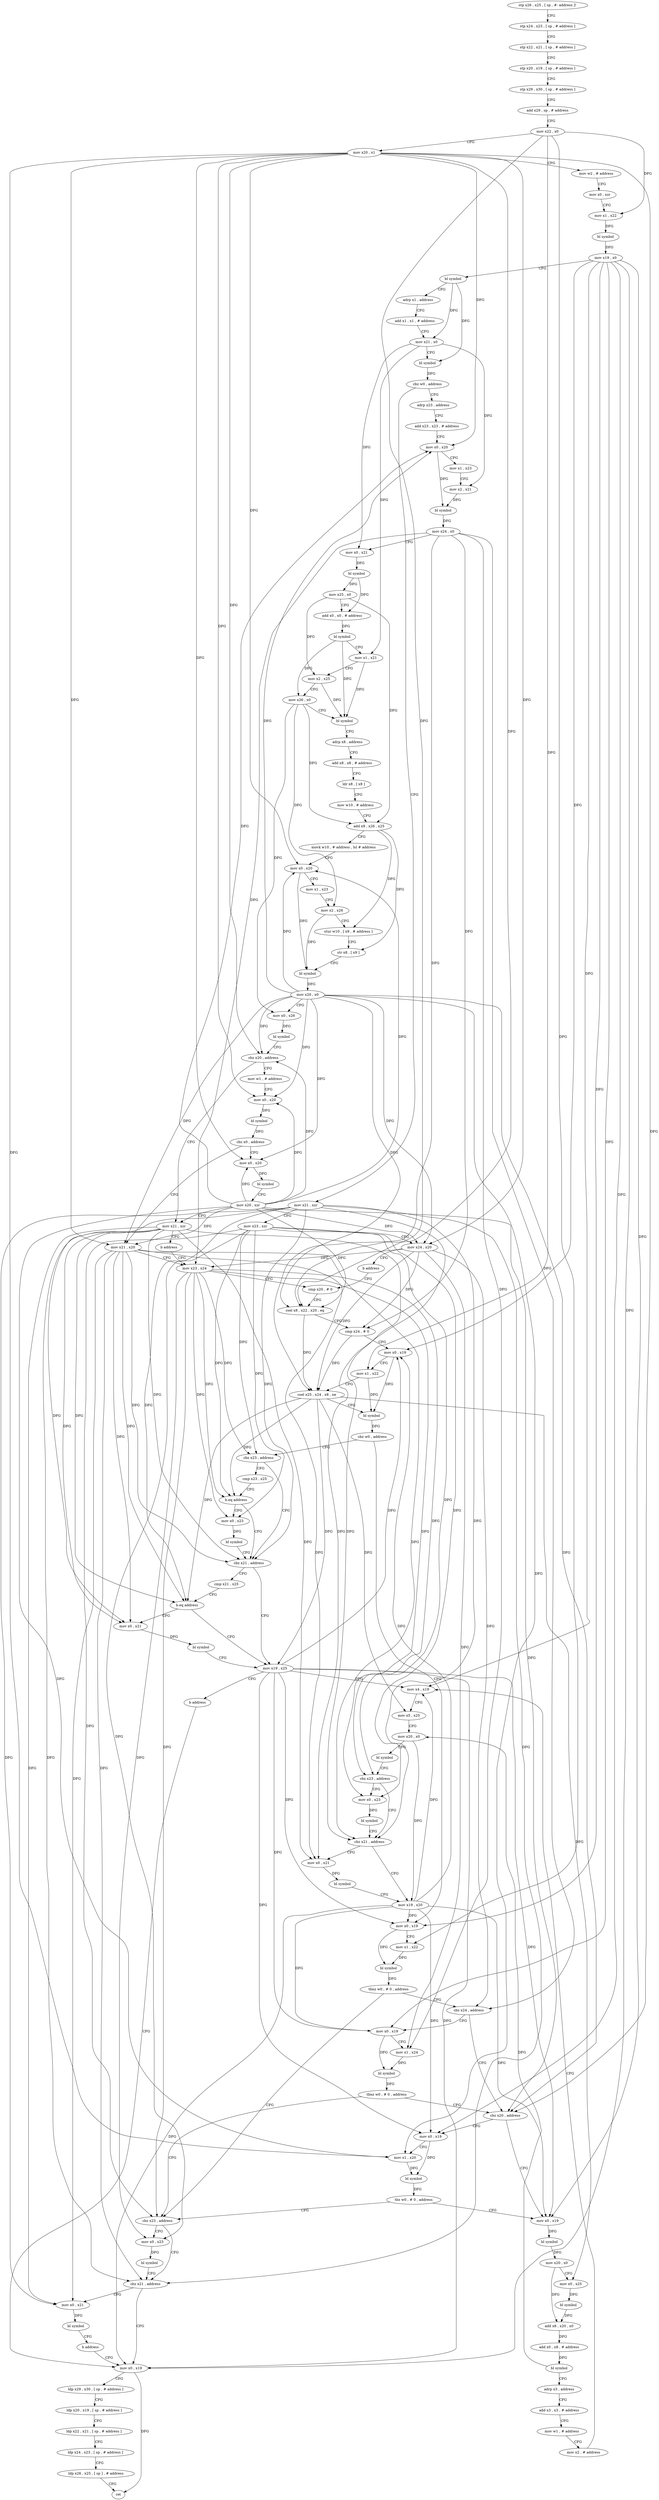 digraph "func" {
"4246452" [label = "stp x26 , x25 , [ sp , #- address ]!" ]
"4246456" [label = "stp x24 , x23 , [ sp , # address ]" ]
"4246460" [label = "stp x22 , x21 , [ sp , # address ]" ]
"4246464" [label = "stp x20 , x19 , [ sp , # address ]" ]
"4246468" [label = "stp x29 , x30 , [ sp , # address ]" ]
"4246472" [label = "add x29 , sp , # address" ]
"4246476" [label = "mov x22 , x0" ]
"4246480" [label = "mov x20 , x1" ]
"4246484" [label = "mov w2 , # address" ]
"4246488" [label = "mov x0 , xzr" ]
"4246492" [label = "mov x1 , x22" ]
"4246496" [label = "bl symbol" ]
"4246500" [label = "mov x19 , x0" ]
"4246504" [label = "bl symbol" ]
"4246508" [label = "adrp x1 , address" ]
"4246512" [label = "add x1 , x1 , # address" ]
"4246516" [label = "mov x21 , x0" ]
"4246520" [label = "bl symbol" ]
"4246524" [label = "cbz w0 , address" ]
"4246692" [label = "mov x21 , xzr" ]
"4246528" [label = "adrp x23 , address" ]
"4246696" [label = "mov x23 , xzr" ]
"4246700" [label = "mov x24 , x20" ]
"4246704" [label = "b address" ]
"4246716" [label = "cmp x20 , # 0" ]
"4246532" [label = "add x23 , x23 , # address" ]
"4246536" [label = "mov x0 , x20" ]
"4246540" [label = "mov x1 , x23" ]
"4246544" [label = "mov x2 , x21" ]
"4246548" [label = "bl symbol" ]
"4246552" [label = "mov x24 , x0" ]
"4246556" [label = "mov x0 , x21" ]
"4246560" [label = "bl symbol" ]
"4246564" [label = "mov x25 , x0" ]
"4246568" [label = "add x0 , x0 , # address" ]
"4246572" [label = "bl symbol" ]
"4246576" [label = "mov x1 , x21" ]
"4246580" [label = "mov x2 , x25" ]
"4246584" [label = "mov x26 , x0" ]
"4246588" [label = "bl symbol" ]
"4246592" [label = "adrp x8 , address" ]
"4246596" [label = "add x8 , x8 , # address" ]
"4246600" [label = "ldr x8 , [ x8 ]" ]
"4246604" [label = "mov w10 , # address" ]
"4246608" [label = "add x9 , x26 , x25" ]
"4246612" [label = "movk w10 , # address , lsl # address" ]
"4246616" [label = "mov x0 , x20" ]
"4246620" [label = "mov x1 , x23" ]
"4246624" [label = "mov x2 , x26" ]
"4246628" [label = "stur w10 , [ x9 , # address ]" ]
"4246632" [label = "str x8 , [ x9 ]" ]
"4246636" [label = "bl symbol" ]
"4246640" [label = "mov x20 , x0" ]
"4246644" [label = "mov x0 , x26" ]
"4246648" [label = "bl symbol" ]
"4246652" [label = "cbz x20 , address" ]
"4246684" [label = "mov x21 , xzr" ]
"4246656" [label = "mov w1 , # address" ]
"4246720" [label = "csel x8 , x22 , x20 , eq" ]
"4246724" [label = "cmp x24 , # 0" ]
"4246728" [label = "mov x0 , x19" ]
"4246732" [label = "mov x1 , x22" ]
"4246736" [label = "csel x25 , x24 , x8 , ne" ]
"4246740" [label = "bl symbol" ]
"4246744" [label = "cbz w0 , address" ]
"4246832" [label = "cbz x23 , address" ]
"4246748" [label = "mov x0 , x19" ]
"4246688" [label = "b address" ]
"4246712" [label = "mov x23 , x24" ]
"4246660" [label = "mov x0 , x20" ]
"4246664" [label = "bl symbol" ]
"4246668" [label = "cbz x0 , address" ]
"4246708" [label = "mov x21 , x20" ]
"4246672" [label = "mov x0 , x20" ]
"4246852" [label = "cbz x21 , address" ]
"4246836" [label = "cmp x23 , x25" ]
"4246752" [label = "mov x1 , x22" ]
"4246756" [label = "bl symbol" ]
"4246760" [label = "tbnz w0 , # 0 , address" ]
"4246804" [label = "cbz x23 , address" ]
"4246764" [label = "cbz x24 , address" ]
"4246676" [label = "bl symbol" ]
"4246680" [label = "mov x20 , xzr" ]
"4246872" [label = "mov x19 , x25" ]
"4246856" [label = "cmp x21 , x25" ]
"4246840" [label = "b.eq address" ]
"4246844" [label = "mov x0 , x23" ]
"4246816" [label = "cbz x21 , address" ]
"4246808" [label = "mov x0 , x23" ]
"4246784" [label = "cbz x20 , address" ]
"4246768" [label = "mov x0 , x19" ]
"4246876" [label = "b address" ]
"4246972" [label = "mov x0 , x19" ]
"4246860" [label = "b.eq address" ]
"4246864" [label = "mov x0 , x21" ]
"4246848" [label = "bl symbol" ]
"4246820" [label = "mov x0 , x21" ]
"4246812" [label = "bl symbol" ]
"4246880" [label = "mov x0 , x19" ]
"4246788" [label = "mov x0 , x19" ]
"4246772" [label = "mov x1 , x24" ]
"4246776" [label = "bl symbol" ]
"4246780" [label = "tbnz w0 , # 0 , address" ]
"4246976" [label = "ldp x29 , x30 , [ sp , # address ]" ]
"4246980" [label = "ldp x20 , x19 , [ sp , # address ]" ]
"4246984" [label = "ldp x22 , x21 , [ sp , # address ]" ]
"4246988" [label = "ldp x24 , x23 , [ sp , # address ]" ]
"4246992" [label = "ldp x26 , x25 , [ sp ] , # address" ]
"4246996" [label = "ret" ]
"4246868" [label = "bl symbol" ]
"4246824" [label = "bl symbol" ]
"4246828" [label = "b address" ]
"4246884" [label = "bl symbol" ]
"4246888" [label = "mov x20 , x0" ]
"4246892" [label = "mov x0 , x25" ]
"4246896" [label = "bl symbol" ]
"4246900" [label = "add x8 , x20 , x0" ]
"4246904" [label = "add x0 , x8 , # address" ]
"4246908" [label = "bl symbol" ]
"4246912" [label = "adrp x3 , address" ]
"4246916" [label = "add x3 , x3 , # address" ]
"4246920" [label = "mov w1 , # address" ]
"4246924" [label = "mov x2 , # address" ]
"4246928" [label = "mov x4 , x19" ]
"4246932" [label = "mov x5 , x25" ]
"4246936" [label = "mov x20 , x0" ]
"4246940" [label = "bl symbol" ]
"4246944" [label = "cbz x23 , address" ]
"4246956" [label = "cbz x21 , address" ]
"4246948" [label = "mov x0 , x23" ]
"4246792" [label = "mov x1 , x20" ]
"4246796" [label = "bl symbol" ]
"4246800" [label = "tbz w0 , # 0 , address" ]
"4246968" [label = "mov x19 , x20" ]
"4246960" [label = "mov x0 , x21" ]
"4246952" [label = "bl symbol" ]
"4246964" [label = "bl symbol" ]
"4246452" -> "4246456" [ label = "CFG" ]
"4246456" -> "4246460" [ label = "CFG" ]
"4246460" -> "4246464" [ label = "CFG" ]
"4246464" -> "4246468" [ label = "CFG" ]
"4246468" -> "4246472" [ label = "CFG" ]
"4246472" -> "4246476" [ label = "CFG" ]
"4246476" -> "4246480" [ label = "CFG" ]
"4246476" -> "4246492" [ label = "DFG" ]
"4246476" -> "4246720" [ label = "DFG" ]
"4246476" -> "4246732" [ label = "DFG" ]
"4246476" -> "4246752" [ label = "DFG" ]
"4246480" -> "4246484" [ label = "CFG" ]
"4246480" -> "4246700" [ label = "DFG" ]
"4246480" -> "4246536" [ label = "DFG" ]
"4246480" -> "4246616" [ label = "DFG" ]
"4246480" -> "4246652" [ label = "DFG" ]
"4246480" -> "4246720" [ label = "DFG" ]
"4246480" -> "4246660" [ label = "DFG" ]
"4246480" -> "4246708" [ label = "DFG" ]
"4246480" -> "4246672" [ label = "DFG" ]
"4246480" -> "4246784" [ label = "DFG" ]
"4246480" -> "4246792" [ label = "DFG" ]
"4246484" -> "4246488" [ label = "CFG" ]
"4246488" -> "4246492" [ label = "CFG" ]
"4246492" -> "4246496" [ label = "DFG" ]
"4246496" -> "4246500" [ label = "DFG" ]
"4246500" -> "4246504" [ label = "CFG" ]
"4246500" -> "4246728" [ label = "DFG" ]
"4246500" -> "4246748" [ label = "DFG" ]
"4246500" -> "4246768" [ label = "DFG" ]
"4246500" -> "4246972" [ label = "DFG" ]
"4246500" -> "4246880" [ label = "DFG" ]
"4246500" -> "4246928" [ label = "DFG" ]
"4246500" -> "4246788" [ label = "DFG" ]
"4246504" -> "4246508" [ label = "CFG" ]
"4246504" -> "4246516" [ label = "DFG" ]
"4246504" -> "4246520" [ label = "DFG" ]
"4246508" -> "4246512" [ label = "CFG" ]
"4246512" -> "4246516" [ label = "CFG" ]
"4246516" -> "4246520" [ label = "CFG" ]
"4246516" -> "4246544" [ label = "DFG" ]
"4246516" -> "4246556" [ label = "DFG" ]
"4246516" -> "4246576" [ label = "DFG" ]
"4246520" -> "4246524" [ label = "DFG" ]
"4246524" -> "4246692" [ label = "CFG" ]
"4246524" -> "4246528" [ label = "CFG" ]
"4246692" -> "4246696" [ label = "CFG" ]
"4246692" -> "4246852" [ label = "DFG" ]
"4246692" -> "4246860" [ label = "DFG" ]
"4246692" -> "4246816" [ label = "DFG" ]
"4246692" -> "4246864" [ label = "DFG" ]
"4246692" -> "4246820" [ label = "DFG" ]
"4246692" -> "4246956" [ label = "DFG" ]
"4246692" -> "4246960" [ label = "DFG" ]
"4246528" -> "4246532" [ label = "CFG" ]
"4246696" -> "4246700" [ label = "CFG" ]
"4246696" -> "4246832" [ label = "DFG" ]
"4246696" -> "4246840" [ label = "DFG" ]
"4246696" -> "4246804" [ label = "DFG" ]
"4246696" -> "4246844" [ label = "DFG" ]
"4246696" -> "4246808" [ label = "DFG" ]
"4246696" -> "4246944" [ label = "DFG" ]
"4246696" -> "4246948" [ label = "DFG" ]
"4246700" -> "4246704" [ label = "CFG" ]
"4246700" -> "4246712" [ label = "DFG" ]
"4246700" -> "4246724" [ label = "DFG" ]
"4246700" -> "4246736" [ label = "DFG" ]
"4246700" -> "4246764" [ label = "DFG" ]
"4246700" -> "4246772" [ label = "DFG" ]
"4246704" -> "4246716" [ label = "CFG" ]
"4246716" -> "4246720" [ label = "CFG" ]
"4246532" -> "4246536" [ label = "CFG" ]
"4246536" -> "4246540" [ label = "CFG" ]
"4246536" -> "4246548" [ label = "DFG" ]
"4246540" -> "4246544" [ label = "CFG" ]
"4246544" -> "4246548" [ label = "DFG" ]
"4246548" -> "4246552" [ label = "DFG" ]
"4246552" -> "4246556" [ label = "CFG" ]
"4246552" -> "4246712" [ label = "DFG" ]
"4246552" -> "4246724" [ label = "DFG" ]
"4246552" -> "4246736" [ label = "DFG" ]
"4246552" -> "4246764" [ label = "DFG" ]
"4246552" -> "4246772" [ label = "DFG" ]
"4246556" -> "4246560" [ label = "DFG" ]
"4246560" -> "4246564" [ label = "DFG" ]
"4246560" -> "4246568" [ label = "DFG" ]
"4246564" -> "4246568" [ label = "CFG" ]
"4246564" -> "4246580" [ label = "DFG" ]
"4246564" -> "4246608" [ label = "DFG" ]
"4246568" -> "4246572" [ label = "DFG" ]
"4246572" -> "4246576" [ label = "CFG" ]
"4246572" -> "4246584" [ label = "DFG" ]
"4246572" -> "4246588" [ label = "DFG" ]
"4246576" -> "4246580" [ label = "CFG" ]
"4246576" -> "4246588" [ label = "DFG" ]
"4246580" -> "4246584" [ label = "CFG" ]
"4246580" -> "4246588" [ label = "DFG" ]
"4246584" -> "4246588" [ label = "CFG" ]
"4246584" -> "4246608" [ label = "DFG" ]
"4246584" -> "4246624" [ label = "DFG" ]
"4246584" -> "4246644" [ label = "DFG" ]
"4246588" -> "4246592" [ label = "CFG" ]
"4246592" -> "4246596" [ label = "CFG" ]
"4246596" -> "4246600" [ label = "CFG" ]
"4246600" -> "4246604" [ label = "CFG" ]
"4246604" -> "4246608" [ label = "CFG" ]
"4246608" -> "4246612" [ label = "CFG" ]
"4246608" -> "4246628" [ label = "DFG" ]
"4246608" -> "4246632" [ label = "DFG" ]
"4246612" -> "4246616" [ label = "CFG" ]
"4246616" -> "4246620" [ label = "CFG" ]
"4246616" -> "4246636" [ label = "DFG" ]
"4246620" -> "4246624" [ label = "CFG" ]
"4246624" -> "4246628" [ label = "CFG" ]
"4246624" -> "4246636" [ label = "DFG" ]
"4246628" -> "4246632" [ label = "CFG" ]
"4246632" -> "4246636" [ label = "CFG" ]
"4246636" -> "4246640" [ label = "DFG" ]
"4246640" -> "4246644" [ label = "CFG" ]
"4246640" -> "4246700" [ label = "DFG" ]
"4246640" -> "4246536" [ label = "DFG" ]
"4246640" -> "4246616" [ label = "DFG" ]
"4246640" -> "4246652" [ label = "DFG" ]
"4246640" -> "4246720" [ label = "DFG" ]
"4246640" -> "4246660" [ label = "DFG" ]
"4246640" -> "4246708" [ label = "DFG" ]
"4246640" -> "4246672" [ label = "DFG" ]
"4246640" -> "4246784" [ label = "DFG" ]
"4246640" -> "4246792" [ label = "DFG" ]
"4246644" -> "4246648" [ label = "DFG" ]
"4246648" -> "4246652" [ label = "CFG" ]
"4246652" -> "4246684" [ label = "CFG" ]
"4246652" -> "4246656" [ label = "CFG" ]
"4246684" -> "4246688" [ label = "CFG" ]
"4246684" -> "4246852" [ label = "DFG" ]
"4246684" -> "4246860" [ label = "DFG" ]
"4246684" -> "4246816" [ label = "DFG" ]
"4246684" -> "4246864" [ label = "DFG" ]
"4246684" -> "4246820" [ label = "DFG" ]
"4246684" -> "4246956" [ label = "DFG" ]
"4246684" -> "4246960" [ label = "DFG" ]
"4246656" -> "4246660" [ label = "CFG" ]
"4246720" -> "4246724" [ label = "CFG" ]
"4246720" -> "4246736" [ label = "DFG" ]
"4246724" -> "4246728" [ label = "CFG" ]
"4246724" -> "4246736" [ label = "DFG" ]
"4246728" -> "4246732" [ label = "CFG" ]
"4246728" -> "4246740" [ label = "DFG" ]
"4246732" -> "4246736" [ label = "CFG" ]
"4246732" -> "4246740" [ label = "DFG" ]
"4246736" -> "4246740" [ label = "CFG" ]
"4246736" -> "4246840" [ label = "DFG" ]
"4246736" -> "4246872" [ label = "DFG" ]
"4246736" -> "4246860" [ label = "DFG" ]
"4246736" -> "4246892" [ label = "DFG" ]
"4246736" -> "4246932" [ label = "DFG" ]
"4246740" -> "4246744" [ label = "DFG" ]
"4246744" -> "4246832" [ label = "CFG" ]
"4246744" -> "4246748" [ label = "CFG" ]
"4246832" -> "4246852" [ label = "CFG" ]
"4246832" -> "4246836" [ label = "CFG" ]
"4246748" -> "4246752" [ label = "CFG" ]
"4246748" -> "4246756" [ label = "DFG" ]
"4246688" -> "4246712" [ label = "CFG" ]
"4246712" -> "4246716" [ label = "CFG" ]
"4246712" -> "4246832" [ label = "DFG" ]
"4246712" -> "4246840" [ label = "DFG" ]
"4246712" -> "4246804" [ label = "DFG" ]
"4246712" -> "4246844" [ label = "DFG" ]
"4246712" -> "4246808" [ label = "DFG" ]
"4246712" -> "4246944" [ label = "DFG" ]
"4246712" -> "4246948" [ label = "DFG" ]
"4246660" -> "4246664" [ label = "DFG" ]
"4246664" -> "4246668" [ label = "DFG" ]
"4246668" -> "4246708" [ label = "CFG" ]
"4246668" -> "4246672" [ label = "CFG" ]
"4246708" -> "4246712" [ label = "CFG" ]
"4246708" -> "4246852" [ label = "DFG" ]
"4246708" -> "4246860" [ label = "DFG" ]
"4246708" -> "4246816" [ label = "DFG" ]
"4246708" -> "4246864" [ label = "DFG" ]
"4246708" -> "4246820" [ label = "DFG" ]
"4246708" -> "4246956" [ label = "DFG" ]
"4246708" -> "4246960" [ label = "DFG" ]
"4246672" -> "4246676" [ label = "DFG" ]
"4246852" -> "4246872" [ label = "CFG" ]
"4246852" -> "4246856" [ label = "CFG" ]
"4246836" -> "4246840" [ label = "CFG" ]
"4246752" -> "4246756" [ label = "DFG" ]
"4246756" -> "4246760" [ label = "DFG" ]
"4246760" -> "4246804" [ label = "CFG" ]
"4246760" -> "4246764" [ label = "CFG" ]
"4246804" -> "4246816" [ label = "CFG" ]
"4246804" -> "4246808" [ label = "CFG" ]
"4246764" -> "4246784" [ label = "CFG" ]
"4246764" -> "4246768" [ label = "CFG" ]
"4246676" -> "4246680" [ label = "CFG" ]
"4246680" -> "4246684" [ label = "CFG" ]
"4246680" -> "4246700" [ label = "DFG" ]
"4246680" -> "4246536" [ label = "DFG" ]
"4246680" -> "4246616" [ label = "DFG" ]
"4246680" -> "4246652" [ label = "DFG" ]
"4246680" -> "4246720" [ label = "DFG" ]
"4246680" -> "4246660" [ label = "DFG" ]
"4246680" -> "4246708" [ label = "DFG" ]
"4246680" -> "4246672" [ label = "DFG" ]
"4246680" -> "4246784" [ label = "DFG" ]
"4246680" -> "4246792" [ label = "DFG" ]
"4246872" -> "4246876" [ label = "CFG" ]
"4246872" -> "4246728" [ label = "DFG" ]
"4246872" -> "4246748" [ label = "DFG" ]
"4246872" -> "4246768" [ label = "DFG" ]
"4246872" -> "4246972" [ label = "DFG" ]
"4246872" -> "4246880" [ label = "DFG" ]
"4246872" -> "4246928" [ label = "DFG" ]
"4246872" -> "4246788" [ label = "DFG" ]
"4246856" -> "4246860" [ label = "CFG" ]
"4246840" -> "4246852" [ label = "CFG" ]
"4246840" -> "4246844" [ label = "CFG" ]
"4246844" -> "4246848" [ label = "DFG" ]
"4246816" -> "4246972" [ label = "CFG" ]
"4246816" -> "4246820" [ label = "CFG" ]
"4246808" -> "4246812" [ label = "DFG" ]
"4246784" -> "4246880" [ label = "CFG" ]
"4246784" -> "4246788" [ label = "CFG" ]
"4246768" -> "4246772" [ label = "CFG" ]
"4246768" -> "4246776" [ label = "DFG" ]
"4246876" -> "4246972" [ label = "CFG" ]
"4246972" -> "4246976" [ label = "CFG" ]
"4246972" -> "4246996" [ label = "DFG" ]
"4246860" -> "4246872" [ label = "CFG" ]
"4246860" -> "4246864" [ label = "CFG" ]
"4246864" -> "4246868" [ label = "DFG" ]
"4246848" -> "4246852" [ label = "CFG" ]
"4246820" -> "4246824" [ label = "DFG" ]
"4246812" -> "4246816" [ label = "CFG" ]
"4246880" -> "4246884" [ label = "DFG" ]
"4246788" -> "4246792" [ label = "CFG" ]
"4246788" -> "4246796" [ label = "DFG" ]
"4246772" -> "4246776" [ label = "DFG" ]
"4246776" -> "4246780" [ label = "DFG" ]
"4246780" -> "4246804" [ label = "CFG" ]
"4246780" -> "4246784" [ label = "CFG" ]
"4246976" -> "4246980" [ label = "CFG" ]
"4246980" -> "4246984" [ label = "CFG" ]
"4246984" -> "4246988" [ label = "CFG" ]
"4246988" -> "4246992" [ label = "CFG" ]
"4246992" -> "4246996" [ label = "CFG" ]
"4246868" -> "4246872" [ label = "CFG" ]
"4246824" -> "4246828" [ label = "CFG" ]
"4246828" -> "4246972" [ label = "CFG" ]
"4246884" -> "4246888" [ label = "DFG" ]
"4246888" -> "4246892" [ label = "CFG" ]
"4246888" -> "4246900" [ label = "DFG" ]
"4246892" -> "4246896" [ label = "DFG" ]
"4246896" -> "4246900" [ label = "DFG" ]
"4246900" -> "4246904" [ label = "DFG" ]
"4246904" -> "4246908" [ label = "DFG" ]
"4246908" -> "4246912" [ label = "CFG" ]
"4246908" -> "4246936" [ label = "DFG" ]
"4246912" -> "4246916" [ label = "CFG" ]
"4246916" -> "4246920" [ label = "CFG" ]
"4246920" -> "4246924" [ label = "CFG" ]
"4246924" -> "4246928" [ label = "CFG" ]
"4246928" -> "4246932" [ label = "CFG" ]
"4246932" -> "4246936" [ label = "CFG" ]
"4246936" -> "4246940" [ label = "CFG" ]
"4246936" -> "4246968" [ label = "DFG" ]
"4246940" -> "4246944" [ label = "CFG" ]
"4246944" -> "4246956" [ label = "CFG" ]
"4246944" -> "4246948" [ label = "CFG" ]
"4246956" -> "4246968" [ label = "CFG" ]
"4246956" -> "4246960" [ label = "CFG" ]
"4246948" -> "4246952" [ label = "DFG" ]
"4246792" -> "4246796" [ label = "DFG" ]
"4246796" -> "4246800" [ label = "DFG" ]
"4246800" -> "4246880" [ label = "CFG" ]
"4246800" -> "4246804" [ label = "CFG" ]
"4246968" -> "4246972" [ label = "DFG" ]
"4246968" -> "4246728" [ label = "DFG" ]
"4246968" -> "4246748" [ label = "DFG" ]
"4246968" -> "4246768" [ label = "DFG" ]
"4246968" -> "4246880" [ label = "DFG" ]
"4246968" -> "4246928" [ label = "DFG" ]
"4246968" -> "4246788" [ label = "DFG" ]
"4246960" -> "4246964" [ label = "DFG" ]
"4246952" -> "4246956" [ label = "CFG" ]
"4246964" -> "4246968" [ label = "CFG" ]
}
